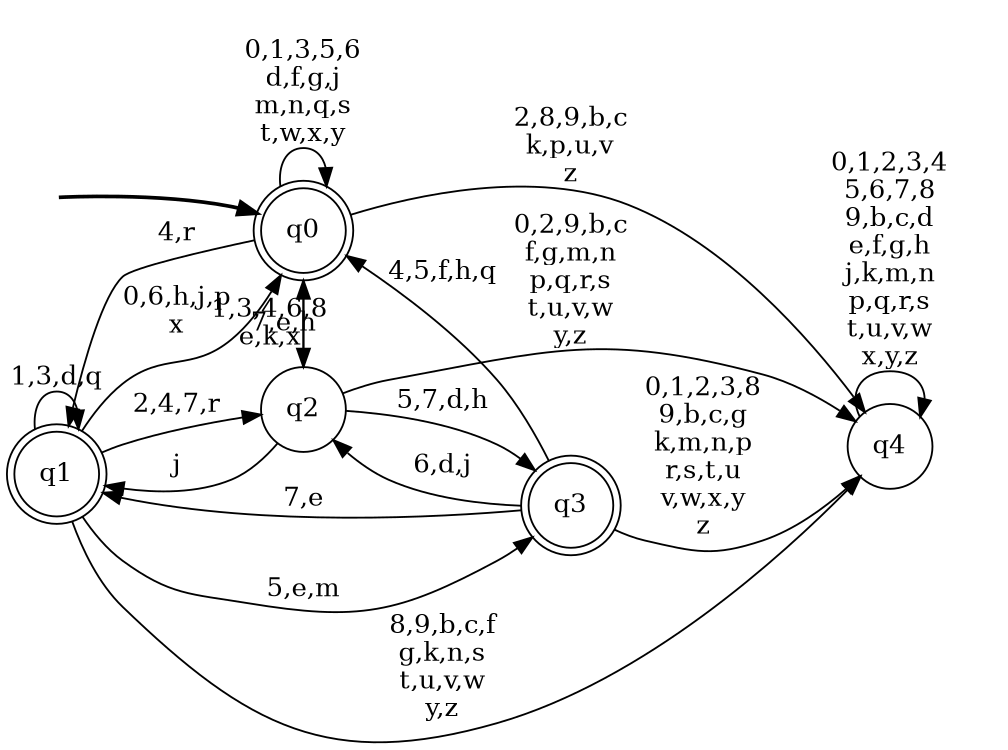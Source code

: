 digraph BlueStar {
__start0 [style = invis, shape = none, label = "", width = 0, height = 0];

rankdir=LR;
size="8,5";

s0 [style="rounded,filled", color="black", fillcolor="white" shape="doublecircle", label="q0"];
s1 [style="rounded,filled", color="black", fillcolor="white" shape="doublecircle", label="q1"];
s2 [style="filled", color="black", fillcolor="white" shape="circle", label="q2"];
s3 [style="rounded,filled", color="black", fillcolor="white" shape="doublecircle", label="q3"];
s4 [style="filled", color="black", fillcolor="white" shape="circle", label="q4"];
subgraph cluster_main { 
	graph [pad=".75", ranksep="0.15", nodesep="0.15"];
	 style=invis; 
	__start0 -> s0 [penwidth=2];
}
s0 -> s0 [label="0,1,3,5,6\nd,f,g,j\nm,n,q,s\nt,w,x,y"];
s0 -> s1 [label="4,r"];
s0 -> s2 [label="7,e,h"];
s0 -> s4 [label="2,8,9,b,c\nk,p,u,v\nz"];
s1 -> s0 [label="0,6,h,j,p\nx"];
s1 -> s1 [label="1,3,d,q"];
s1 -> s2 [label="2,4,7,r"];
s1 -> s3 [label="5,e,m"];
s1 -> s4 [label="8,9,b,c,f\ng,k,n,s\nt,u,v,w\ny,z"];
s2 -> s0 [label="1,3,4,6,8\ne,k,x"];
s2 -> s1 [label="j"];
s2 -> s3 [label="5,7,d,h"];
s2 -> s4 [label="0,2,9,b,c\nf,g,m,n\np,q,r,s\nt,u,v,w\ny,z"];
s3 -> s0 [label="4,5,f,h,q"];
s3 -> s1 [label="7,e"];
s3 -> s2 [label="6,d,j"];
s3 -> s4 [label="0,1,2,3,8\n9,b,c,g\nk,m,n,p\nr,s,t,u\nv,w,x,y\nz"];
s4 -> s4 [label="0,1,2,3,4\n5,6,7,8\n9,b,c,d\ne,f,g,h\nj,k,m,n\np,q,r,s\nt,u,v,w\nx,y,z"];

}